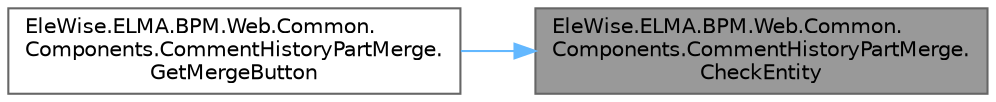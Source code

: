 digraph "EleWise.ELMA.BPM.Web.Common.Components.CommentHistoryPartMerge.CheckEntity"
{
 // LATEX_PDF_SIZE
  bgcolor="transparent";
  edge [fontname=Helvetica,fontsize=10,labelfontname=Helvetica,labelfontsize=10];
  node [fontname=Helvetica,fontsize=10,shape=box,height=0.2,width=0.4];
  rankdir="RL";
  Node1 [id="Node000001",label="EleWise.ELMA.BPM.Web.Common.\lComponents.CommentHistoryPartMerge.\lCheckEntity",height=0.2,width=0.4,color="gray40", fillcolor="grey60", style="filled", fontcolor="black",tooltip="Необходимо проверить в наследнике сущность для которой будет осуществляться отображение...."];
  Node1 -> Node2 [id="edge1_Node000001_Node000002",dir="back",color="steelblue1",style="solid",tooltip=" "];
  Node2 [id="Node000002",label="EleWise.ELMA.BPM.Web.Common.\lComponents.CommentHistoryPartMerge.\lGetMergeButton",height=0.2,width=0.4,color="grey40", fillcolor="white", style="filled",URL="$class_ele_wise_1_1_e_l_m_a_1_1_b_p_m_1_1_web_1_1_common_1_1_components_1_1_comment_history_part_merge.html#a342bf4e41520563722b95c573d31cf4c",tooltip=" "];
}
